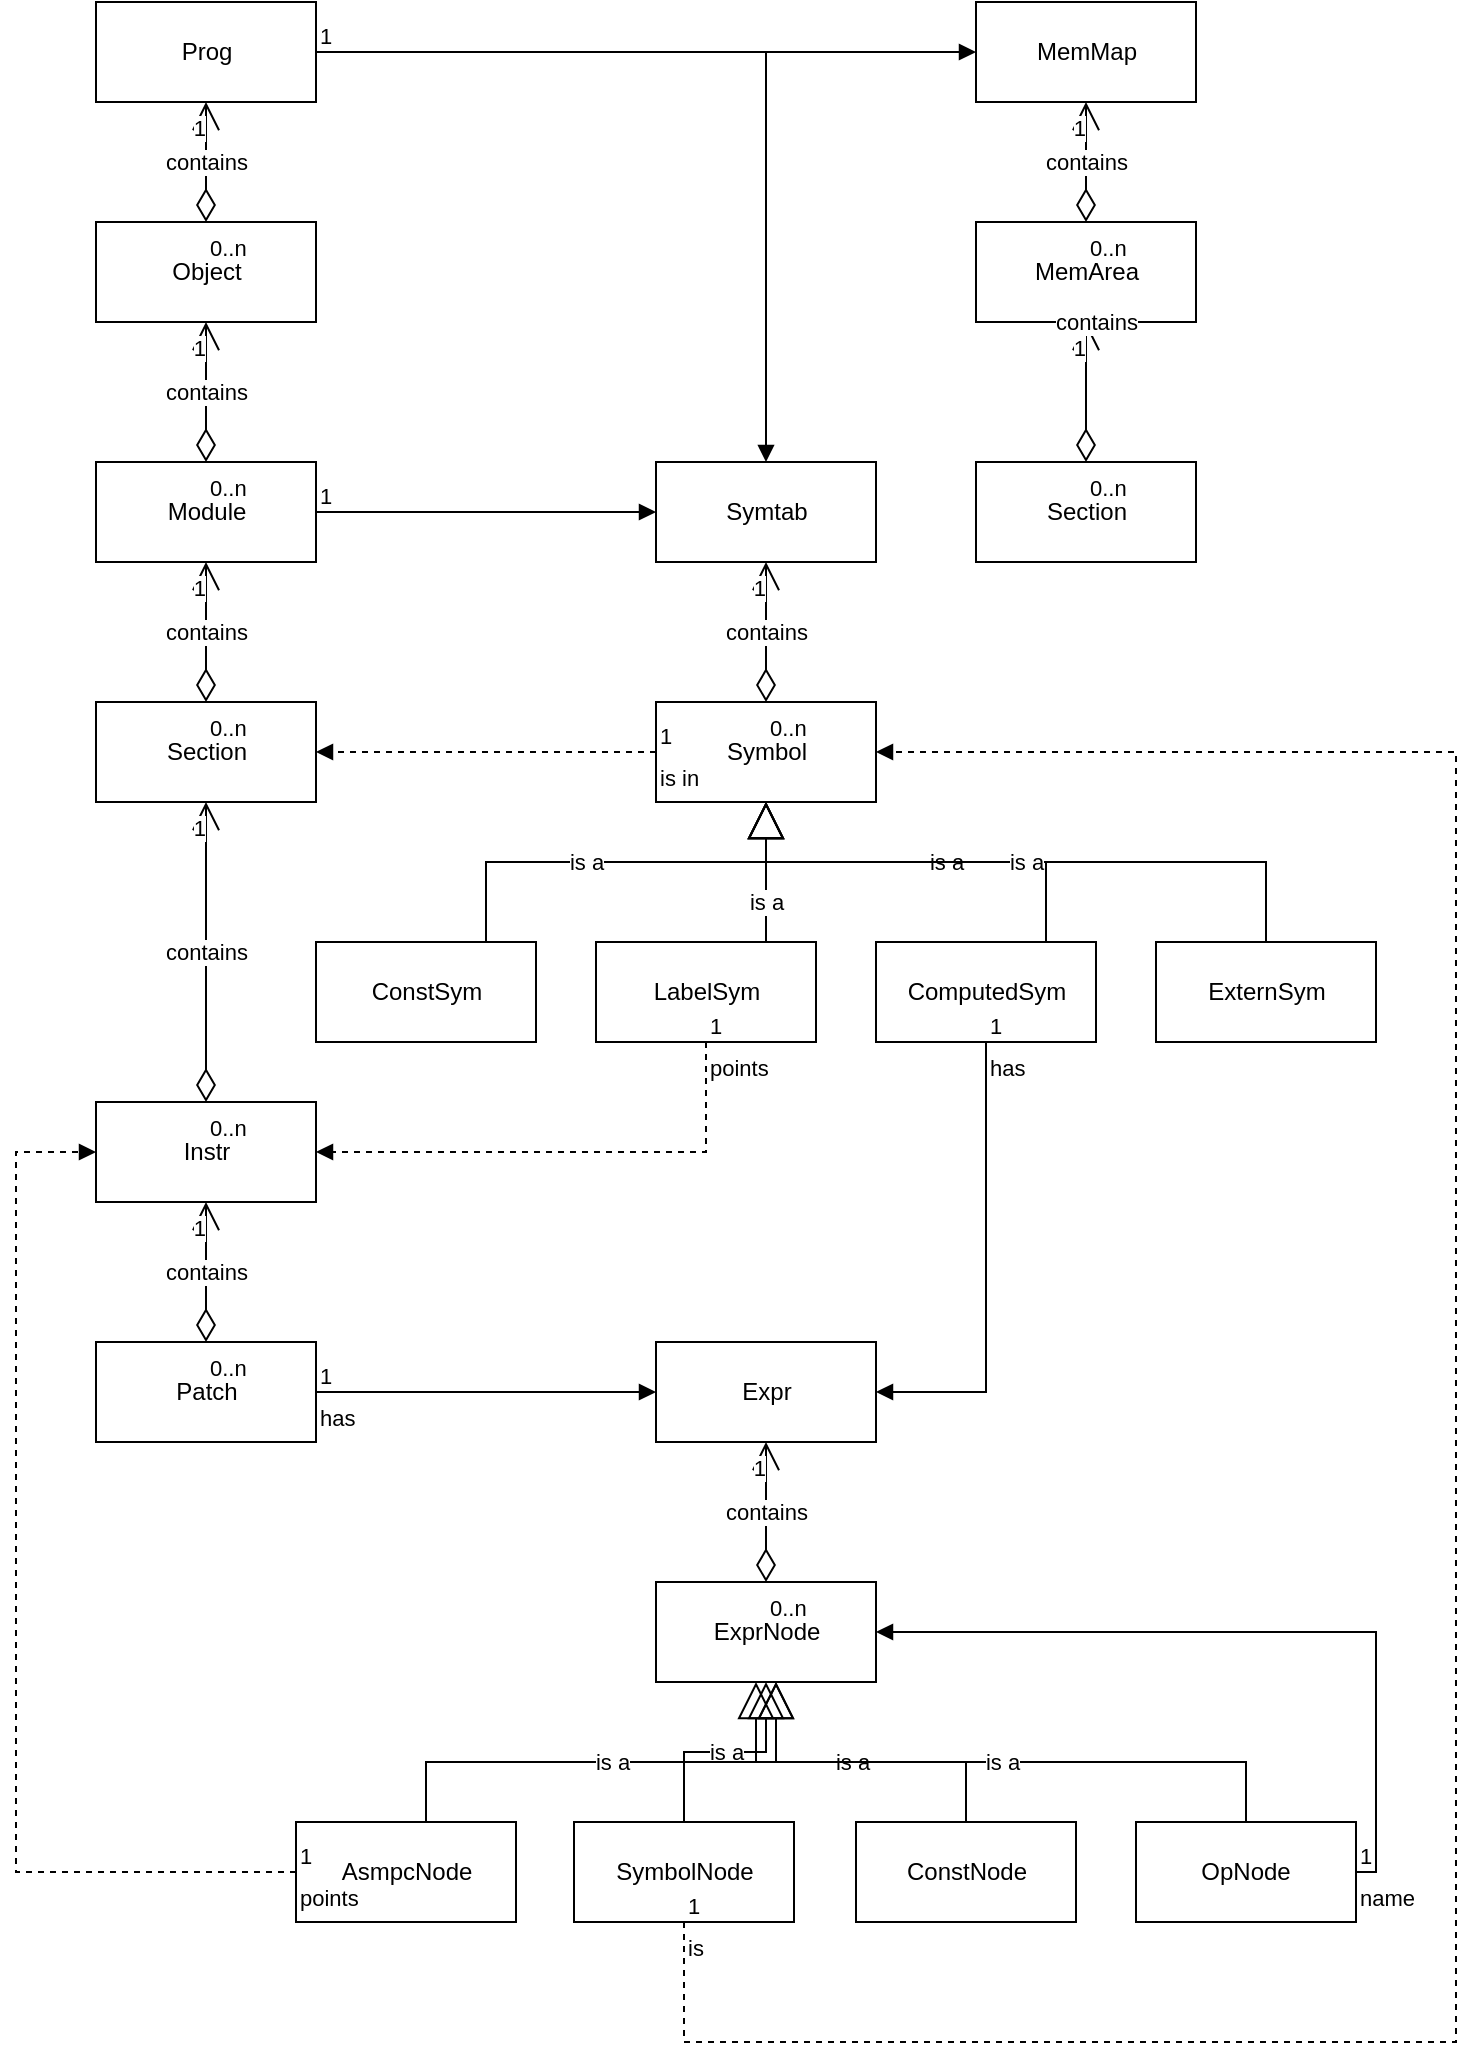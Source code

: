 <mxfile version="20.2.7" type="device"><diagram id="C5RBs43oDa-KdzZeNtuy" name="Page-1"><mxGraphModel dx="714" dy="768" grid="1" gridSize="10" guides="1" tooltips="1" connect="1" arrows="1" fold="1" page="1" pageScale="1" pageWidth="827" pageHeight="1169" math="0" shadow="0"><root><mxCell id="WIyWlLk6GJQsqaUBKTNV-0"/><mxCell id="WIyWlLk6GJQsqaUBKTNV-1" parent="WIyWlLk6GJQsqaUBKTNV-0"/><mxCell id="EytwkocjBcANDid5VT4O-13" value="Object" style="html=1;" parent="WIyWlLk6GJQsqaUBKTNV-1" vertex="1"><mxGeometry x="120" y="150" width="110" height="50" as="geometry"/></mxCell><mxCell id="EytwkocjBcANDid5VT4O-14" value="Module" style="html=1;" parent="WIyWlLk6GJQsqaUBKTNV-1" vertex="1"><mxGeometry x="120" y="270" width="110" height="50" as="geometry"/></mxCell><mxCell id="EytwkocjBcANDid5VT4O-15" value="Section" style="html=1;" parent="WIyWlLk6GJQsqaUBKTNV-1" vertex="1"><mxGeometry x="120" y="390" width="110" height="50" as="geometry"/></mxCell><mxCell id="EytwkocjBcANDid5VT4O-16" value="contains" style="endArrow=open;html=1;endSize=12;startArrow=diamondThin;startSize=14;startFill=0;edgeStyle=orthogonalEdgeStyle;rounded=0;" parent="WIyWlLk6GJQsqaUBKTNV-1" source="EytwkocjBcANDid5VT4O-15" target="EytwkocjBcANDid5VT4O-14" edge="1"><mxGeometry relative="1" as="geometry"><mxPoint x="185" y="280" as="sourcePoint"/><mxPoint x="185" y="210" as="targetPoint"/></mxGeometry></mxCell><mxCell id="EytwkocjBcANDid5VT4O-17" value="0..n" style="edgeLabel;resizable=0;html=1;align=left;verticalAlign=top;" parent="EytwkocjBcANDid5VT4O-16" connectable="0" vertex="1"><mxGeometry x="-1" relative="1" as="geometry"/></mxCell><mxCell id="EytwkocjBcANDid5VT4O-18" value="1" style="edgeLabel;resizable=0;html=1;align=right;verticalAlign=top;" parent="EytwkocjBcANDid5VT4O-16" connectable="0" vertex="1"><mxGeometry x="1" relative="1" as="geometry"/></mxCell><mxCell id="EytwkocjBcANDid5VT4O-10" value="contains" style="endArrow=open;html=1;endSize=12;startArrow=diamondThin;startSize=14;startFill=0;edgeStyle=orthogonalEdgeStyle;rounded=0;" parent="WIyWlLk6GJQsqaUBKTNV-1" source="EytwkocjBcANDid5VT4O-14" target="EytwkocjBcANDid5VT4O-13" edge="1"><mxGeometry relative="1" as="geometry"><mxPoint x="10" y="480" as="sourcePoint"/><mxPoint x="170" y="480" as="targetPoint"/></mxGeometry></mxCell><mxCell id="EytwkocjBcANDid5VT4O-11" value="0..n" style="edgeLabel;resizable=0;html=1;align=left;verticalAlign=top;" parent="EytwkocjBcANDid5VT4O-10" connectable="0" vertex="1"><mxGeometry x="-1" relative="1" as="geometry"/></mxCell><mxCell id="EytwkocjBcANDid5VT4O-12" value="1" style="edgeLabel;resizable=0;html=1;align=right;verticalAlign=top;" parent="EytwkocjBcANDid5VT4O-10" connectable="0" vertex="1"><mxGeometry x="1" relative="1" as="geometry"/></mxCell><mxCell id="EytwkocjBcANDid5VT4O-19" value="Instr" style="html=1;" parent="WIyWlLk6GJQsqaUBKTNV-1" vertex="1"><mxGeometry x="120" y="590" width="110" height="50" as="geometry"/></mxCell><mxCell id="EytwkocjBcANDid5VT4O-20" value="contains" style="endArrow=open;html=1;endSize=12;startArrow=diamondThin;startSize=14;startFill=0;edgeStyle=orthogonalEdgeStyle;rounded=0;" parent="WIyWlLk6GJQsqaUBKTNV-1" source="EytwkocjBcANDid5VT4O-19" target="EytwkocjBcANDid5VT4O-15" edge="1"><mxGeometry relative="1" as="geometry"><mxPoint x="185" y="400" as="sourcePoint"/><mxPoint x="185" y="330" as="targetPoint"/></mxGeometry></mxCell><mxCell id="EytwkocjBcANDid5VT4O-21" value="0..n" style="edgeLabel;resizable=0;html=1;align=left;verticalAlign=top;" parent="EytwkocjBcANDid5VT4O-20" connectable="0" vertex="1"><mxGeometry x="-1" relative="1" as="geometry"/></mxCell><mxCell id="EytwkocjBcANDid5VT4O-22" value="1" style="edgeLabel;resizable=0;html=1;align=right;verticalAlign=top;" parent="EytwkocjBcANDid5VT4O-20" connectable="0" vertex="1"><mxGeometry x="1" relative="1" as="geometry"/></mxCell><mxCell id="EytwkocjBcANDid5VT4O-23" value="Patch" style="html=1;" parent="WIyWlLk6GJQsqaUBKTNV-1" vertex="1"><mxGeometry x="120" y="710" width="110" height="50" as="geometry"/></mxCell><mxCell id="EytwkocjBcANDid5VT4O-24" value="contains" style="endArrow=open;html=1;endSize=12;startArrow=diamondThin;startSize=14;startFill=0;edgeStyle=orthogonalEdgeStyle;rounded=0;" parent="WIyWlLk6GJQsqaUBKTNV-1" source="EytwkocjBcANDid5VT4O-23" target="EytwkocjBcANDid5VT4O-19" edge="1"><mxGeometry relative="1" as="geometry"><mxPoint x="185" y="600" as="sourcePoint"/><mxPoint x="185" y="540" as="targetPoint"/></mxGeometry></mxCell><mxCell id="EytwkocjBcANDid5VT4O-25" value="0..n" style="edgeLabel;resizable=0;html=1;align=left;verticalAlign=top;" parent="EytwkocjBcANDid5VT4O-24" connectable="0" vertex="1"><mxGeometry x="-1" relative="1" as="geometry"/></mxCell><mxCell id="EytwkocjBcANDid5VT4O-26" value="1" style="edgeLabel;resizable=0;html=1;align=right;verticalAlign=top;" parent="EytwkocjBcANDid5VT4O-24" connectable="0" vertex="1"><mxGeometry x="1" relative="1" as="geometry"/></mxCell><mxCell id="EytwkocjBcANDid5VT4O-27" value="Expr" style="html=1;" parent="WIyWlLk6GJQsqaUBKTNV-1" vertex="1"><mxGeometry x="400" y="710" width="110" height="50" as="geometry"/></mxCell><mxCell id="EytwkocjBcANDid5VT4O-28" value="has" style="endArrow=block;endFill=1;html=1;edgeStyle=orthogonalEdgeStyle;align=left;verticalAlign=top;rounded=0;entryX=0;entryY=0.5;entryDx=0;entryDy=0;exitX=1;exitY=0.5;exitDx=0;exitDy=0;" parent="WIyWlLk6GJQsqaUBKTNV-1" source="EytwkocjBcANDid5VT4O-23" target="EytwkocjBcANDid5VT4O-27" edge="1"><mxGeometry x="-1" relative="1" as="geometry"><mxPoint x="280" y="800" as="sourcePoint"/><mxPoint x="500" y="550" as="targetPoint"/></mxGeometry></mxCell><mxCell id="EytwkocjBcANDid5VT4O-29" value="1" style="edgeLabel;resizable=0;html=1;align=left;verticalAlign=bottom;" parent="EytwkocjBcANDid5VT4O-28" connectable="0" vertex="1"><mxGeometry x="-1" relative="1" as="geometry"/></mxCell><mxCell id="EytwkocjBcANDid5VT4O-30" value="Symtab" style="html=1;" parent="WIyWlLk6GJQsqaUBKTNV-1" vertex="1"><mxGeometry x="400" y="270" width="110" height="50" as="geometry"/></mxCell><mxCell id="EytwkocjBcANDid5VT4O-31" value="Symbol" style="html=1;" parent="WIyWlLk6GJQsqaUBKTNV-1" vertex="1"><mxGeometry x="400" y="390" width="110" height="50" as="geometry"/></mxCell><mxCell id="EytwkocjBcANDid5VT4O-32" value="contains" style="endArrow=open;html=1;endSize=12;startArrow=diamondThin;startSize=14;startFill=0;edgeStyle=orthogonalEdgeStyle;rounded=0;" parent="WIyWlLk6GJQsqaUBKTNV-1" source="EytwkocjBcANDid5VT4O-31" target="EytwkocjBcANDid5VT4O-30" edge="1"><mxGeometry relative="1" as="geometry"><mxPoint x="265" y="400" as="sourcePoint"/><mxPoint x="265" y="330" as="targetPoint"/></mxGeometry></mxCell><mxCell id="EytwkocjBcANDid5VT4O-33" value="0..n" style="edgeLabel;resizable=0;html=1;align=left;verticalAlign=top;" parent="EytwkocjBcANDid5VT4O-32" connectable="0" vertex="1"><mxGeometry x="-1" relative="1" as="geometry"/></mxCell><mxCell id="EytwkocjBcANDid5VT4O-34" value="1" style="edgeLabel;resizable=0;html=1;align=right;verticalAlign=top;" parent="EytwkocjBcANDid5VT4O-32" connectable="0" vertex="1"><mxGeometry x="1" relative="1" as="geometry"/></mxCell><mxCell id="EytwkocjBcANDid5VT4O-35" value="is a" style="endArrow=block;endSize=16;endFill=0;html=1;rounded=0;edgeStyle=orthogonalEdgeStyle;exitX=0.5;exitY=0;exitDx=0;exitDy=0;" parent="WIyWlLk6GJQsqaUBKTNV-1" source="EytwkocjBcANDid5VT4O-36" target="EytwkocjBcANDid5VT4O-31" edge="1"><mxGeometry width="160" relative="1" as="geometry"><mxPoint x="550" y="620" as="sourcePoint"/><mxPoint x="710" y="620" as="targetPoint"/><Array as="points"><mxPoint x="315" y="470"/><mxPoint x="455" y="470"/></Array></mxGeometry></mxCell><mxCell id="EytwkocjBcANDid5VT4O-36" value="ConstSym" style="html=1;" parent="WIyWlLk6GJQsqaUBKTNV-1" vertex="1"><mxGeometry x="230" y="510" width="110" height="50" as="geometry"/></mxCell><mxCell id="EytwkocjBcANDid5VT4O-37" value="LabelSym" style="html=1;" parent="WIyWlLk6GJQsqaUBKTNV-1" vertex="1"><mxGeometry x="370" y="510" width="110" height="50" as="geometry"/></mxCell><mxCell id="EytwkocjBcANDid5VT4O-38" value="ComputedSym" style="html=1;" parent="WIyWlLk6GJQsqaUBKTNV-1" vertex="1"><mxGeometry x="510" y="510" width="110" height="50" as="geometry"/></mxCell><mxCell id="EytwkocjBcANDid5VT4O-39" value="is a" style="endArrow=block;endSize=16;endFill=0;html=1;rounded=0;edgeStyle=orthogonalEdgeStyle;exitX=0.5;exitY=0;exitDx=0;exitDy=0;" parent="WIyWlLk6GJQsqaUBKTNV-1" source="EytwkocjBcANDid5VT4O-37" target="EytwkocjBcANDid5VT4O-31" edge="1"><mxGeometry width="160" relative="1" as="geometry"><mxPoint x="520" y="650" as="sourcePoint"/><mxPoint x="680" y="650" as="targetPoint"/><Array as="points"><mxPoint x="455" y="490"/><mxPoint x="455" y="490"/></Array></mxGeometry></mxCell><mxCell id="EytwkocjBcANDid5VT4O-41" value="is a" style="endArrow=block;endSize=16;endFill=0;html=1;rounded=0;edgeStyle=orthogonalEdgeStyle;exitX=0.5;exitY=0;exitDx=0;exitDy=0;" parent="WIyWlLk6GJQsqaUBKTNV-1" source="EytwkocjBcANDid5VT4O-38" target="EytwkocjBcANDid5VT4O-31" edge="1"><mxGeometry width="160" relative="1" as="geometry"><mxPoint x="570" y="730" as="sourcePoint"/><mxPoint x="730" y="730" as="targetPoint"/><Array as="points"><mxPoint x="595" y="470"/><mxPoint x="455" y="470"/></Array></mxGeometry></mxCell><mxCell id="EytwkocjBcANDid5VT4O-44" value="&lt;div&gt;&lt;br&gt;&lt;/div&gt;" style="endArrow=block;endFill=1;html=1;edgeStyle=orthogonalEdgeStyle;align=left;verticalAlign=top;rounded=0;entryX=0;entryY=0.5;entryDx=0;entryDy=0;" parent="WIyWlLk6GJQsqaUBKTNV-1" source="EytwkocjBcANDid5VT4O-14" target="EytwkocjBcANDid5VT4O-30" edge="1"><mxGeometry x="-1" relative="1" as="geometry"><mxPoint x="180" y="290" as="sourcePoint"/><mxPoint x="340" y="290" as="targetPoint"/><Array as="points"><mxPoint x="370" y="295"/><mxPoint x="370" y="295"/></Array></mxGeometry></mxCell><mxCell id="EytwkocjBcANDid5VT4O-45" value="1" style="edgeLabel;resizable=0;html=1;align=left;verticalAlign=bottom;" parent="EytwkocjBcANDid5VT4O-44" connectable="0" vertex="1"><mxGeometry x="-1" relative="1" as="geometry"/></mxCell><mxCell id="EytwkocjBcANDid5VT4O-48" value="is in" style="endArrow=block;endFill=1;html=1;edgeStyle=orthogonalEdgeStyle;align=left;verticalAlign=top;rounded=0;dashed=1;" parent="WIyWlLk6GJQsqaUBKTNV-1" source="EytwkocjBcANDid5VT4O-31" target="EytwkocjBcANDid5VT4O-15" edge="1"><mxGeometry x="-1" relative="1" as="geometry"><mxPoint x="500" y="640" as="sourcePoint"/><mxPoint x="660" y="640" as="targetPoint"/></mxGeometry></mxCell><mxCell id="EytwkocjBcANDid5VT4O-49" value="1" style="edgeLabel;resizable=0;html=1;align=left;verticalAlign=bottom;" parent="EytwkocjBcANDid5VT4O-48" connectable="0" vertex="1"><mxGeometry x="-1" relative="1" as="geometry"/></mxCell><mxCell id="EytwkocjBcANDid5VT4O-50" value="points" style="endArrow=block;endFill=1;html=1;edgeStyle=orthogonalEdgeStyle;align=left;verticalAlign=top;rounded=0;entryX=1;entryY=0.5;entryDx=0;entryDy=0;exitX=0.5;exitY=1;exitDx=0;exitDy=0;dashed=1;" parent="WIyWlLk6GJQsqaUBKTNV-1" source="EytwkocjBcANDid5VT4O-37" target="EytwkocjBcANDid5VT4O-19" edge="1"><mxGeometry x="-1" relative="1" as="geometry"><mxPoint x="410" y="425" as="sourcePoint"/><mxPoint x="240" y="425" as="targetPoint"/><Array as="points"><mxPoint x="425" y="615"/></Array></mxGeometry></mxCell><mxCell id="EytwkocjBcANDid5VT4O-51" value="1" style="edgeLabel;resizable=0;html=1;align=left;verticalAlign=bottom;" parent="EytwkocjBcANDid5VT4O-50" connectable="0" vertex="1"><mxGeometry x="-1" relative="1" as="geometry"/></mxCell><mxCell id="EytwkocjBcANDid5VT4O-52" value="has" style="endArrow=block;endFill=1;html=1;edgeStyle=orthogonalEdgeStyle;align=left;verticalAlign=top;rounded=0;exitX=0.5;exitY=1;exitDx=0;exitDy=0;" parent="WIyWlLk6GJQsqaUBKTNV-1" source="EytwkocjBcANDid5VT4O-38" target="EytwkocjBcANDid5VT4O-27" edge="1"><mxGeometry x="-1" relative="1" as="geometry"><mxPoint x="340" y="460" as="sourcePoint"/><mxPoint x="500" y="460" as="targetPoint"/><Array as="points"><mxPoint x="565" y="735"/></Array></mxGeometry></mxCell><mxCell id="EytwkocjBcANDid5VT4O-53" value="1" style="edgeLabel;resizable=0;html=1;align=left;verticalAlign=bottom;" parent="EytwkocjBcANDid5VT4O-52" connectable="0" vertex="1"><mxGeometry x="-1" relative="1" as="geometry"/></mxCell><mxCell id="EytwkocjBcANDid5VT4O-54" value="ExprNode" style="html=1;" parent="WIyWlLk6GJQsqaUBKTNV-1" vertex="1"><mxGeometry x="400" y="830" width="110" height="50" as="geometry"/></mxCell><mxCell id="EytwkocjBcANDid5VT4O-55" value="contains" style="endArrow=open;html=1;endSize=12;startArrow=diamondThin;startSize=14;startFill=0;edgeStyle=orthogonalEdgeStyle;rounded=0;exitX=0.5;exitY=0;exitDx=0;exitDy=0;" parent="WIyWlLk6GJQsqaUBKTNV-1" source="EytwkocjBcANDid5VT4O-54" target="EytwkocjBcANDid5VT4O-27" edge="1"><mxGeometry relative="1" as="geometry"><mxPoint x="185" y="600" as="sourcePoint"/><mxPoint x="185" y="450" as="targetPoint"/></mxGeometry></mxCell><mxCell id="EytwkocjBcANDid5VT4O-56" value="0..n" style="edgeLabel;resizable=0;html=1;align=left;verticalAlign=top;" parent="EytwkocjBcANDid5VT4O-55" connectable="0" vertex="1"><mxGeometry x="-1" relative="1" as="geometry"/></mxCell><mxCell id="EytwkocjBcANDid5VT4O-57" value="1" style="edgeLabel;resizable=0;html=1;align=right;verticalAlign=top;" parent="EytwkocjBcANDid5VT4O-55" connectable="0" vertex="1"><mxGeometry x="1" relative="1" as="geometry"/></mxCell><mxCell id="EytwkocjBcANDid5VT4O-60" value="Prog" style="html=1;" parent="WIyWlLk6GJQsqaUBKTNV-1" vertex="1"><mxGeometry x="120" y="40" width="110" height="50" as="geometry"/></mxCell><mxCell id="EytwkocjBcANDid5VT4O-61" value="contains" style="endArrow=open;html=1;endSize=12;startArrow=diamondThin;startSize=14;startFill=0;edgeStyle=orthogonalEdgeStyle;rounded=0;" parent="WIyWlLk6GJQsqaUBKTNV-1" source="EytwkocjBcANDid5VT4O-13" target="EytwkocjBcANDid5VT4O-60" edge="1"><mxGeometry relative="1" as="geometry"><mxPoint x="185" y="280" as="sourcePoint"/><mxPoint x="185" y="210" as="targetPoint"/></mxGeometry></mxCell><mxCell id="EytwkocjBcANDid5VT4O-62" value="0..n" style="edgeLabel;resizable=0;html=1;align=left;verticalAlign=top;" parent="EytwkocjBcANDid5VT4O-61" connectable="0" vertex="1"><mxGeometry x="-1" relative="1" as="geometry"/></mxCell><mxCell id="EytwkocjBcANDid5VT4O-63" value="1" style="edgeLabel;resizable=0;html=1;align=right;verticalAlign=top;" parent="EytwkocjBcANDid5VT4O-61" connectable="0" vertex="1"><mxGeometry x="1" relative="1" as="geometry"/></mxCell><mxCell id="EytwkocjBcANDid5VT4O-64" value="&lt;div&gt;&lt;br&gt;&lt;/div&gt;" style="endArrow=block;endFill=1;html=1;edgeStyle=orthogonalEdgeStyle;align=left;verticalAlign=top;rounded=0;entryX=0.5;entryY=0;entryDx=0;entryDy=0;exitX=1;exitY=0.5;exitDx=0;exitDy=0;" parent="WIyWlLk6GJQsqaUBKTNV-1" source="EytwkocjBcANDid5VT4O-60" target="EytwkocjBcANDid5VT4O-30" edge="1"><mxGeometry x="-1" relative="1" as="geometry"><mxPoint x="240" y="305" as="sourcePoint"/><mxPoint x="410" y="305" as="targetPoint"/><Array as="points"><mxPoint x="455" y="65"/></Array></mxGeometry></mxCell><mxCell id="EytwkocjBcANDid5VT4O-65" value="1" style="edgeLabel;resizable=0;html=1;align=left;verticalAlign=bottom;" parent="EytwkocjBcANDid5VT4O-64" connectable="0" vertex="1"><mxGeometry x="-1" relative="1" as="geometry"/></mxCell><mxCell id="EytwkocjBcANDid5VT4O-68" value="ConstNode" style="html=1;" parent="WIyWlLk6GJQsqaUBKTNV-1" vertex="1"><mxGeometry x="500" y="950" width="110" height="50" as="geometry"/></mxCell><mxCell id="EytwkocjBcANDid5VT4O-69" value="SymbolNode" style="html=1;" parent="WIyWlLk6GJQsqaUBKTNV-1" vertex="1"><mxGeometry x="359" y="950" width="110" height="50" as="geometry"/></mxCell><mxCell id="EytwkocjBcANDid5VT4O-70" value="AsmpcNode" style="html=1;" parent="WIyWlLk6GJQsqaUBKTNV-1" vertex="1"><mxGeometry x="220" y="950" width="110" height="50" as="geometry"/></mxCell><mxCell id="EytwkocjBcANDid5VT4O-72" value="is a" style="endArrow=block;endSize=16;endFill=0;html=1;rounded=0;edgeStyle=orthogonalEdgeStyle;" parent="WIyWlLk6GJQsqaUBKTNV-1" source="EytwkocjBcANDid5VT4O-69" target="EytwkocjBcANDid5VT4O-54" edge="1"><mxGeometry width="160" relative="1" as="geometry"><mxPoint x="335" y="940" as="sourcePoint"/><mxPoint x="475" y="890" as="targetPoint"/><Array as="points"/></mxGeometry></mxCell><mxCell id="EytwkocjBcANDid5VT4O-76" value="points" style="endArrow=block;endFill=1;html=1;edgeStyle=orthogonalEdgeStyle;align=left;verticalAlign=top;rounded=0;exitX=0;exitY=0.5;exitDx=0;exitDy=0;dashed=1;" parent="WIyWlLk6GJQsqaUBKTNV-1" source="EytwkocjBcANDid5VT4O-70" target="EytwkocjBcANDid5VT4O-19" edge="1"><mxGeometry x="-1" relative="1" as="geometry"><mxPoint x="340" y="670" as="sourcePoint"/><mxPoint x="500" y="670" as="targetPoint"/><Array as="points"><mxPoint x="80" y="975"/><mxPoint x="80" y="615"/></Array></mxGeometry></mxCell><mxCell id="EytwkocjBcANDid5VT4O-77" value="1" style="edgeLabel;resizable=0;html=1;align=left;verticalAlign=bottom;" parent="EytwkocjBcANDid5VT4O-76" connectable="0" vertex="1"><mxGeometry x="-1" relative="1" as="geometry"/></mxCell><mxCell id="EytwkocjBcANDid5VT4O-78" value="is a" style="endArrow=block;endSize=16;endFill=0;html=1;rounded=0;edgeStyle=orthogonalEdgeStyle;exitX=0.5;exitY=0;exitDx=0;exitDy=0;" parent="WIyWlLk6GJQsqaUBKTNV-1" source="EytwkocjBcANDid5VT4O-68" edge="1"><mxGeometry width="160" relative="1" as="geometry"><mxPoint x="465" y="960" as="sourcePoint"/><mxPoint x="450" y="880" as="targetPoint"/><Array as="points"><mxPoint x="555" y="920"/><mxPoint x="450" y="920"/></Array></mxGeometry></mxCell><mxCell id="EytwkocjBcANDid5VT4O-79" value="is a" style="endArrow=block;endSize=16;endFill=0;html=1;rounded=0;edgeStyle=orthogonalEdgeStyle;" parent="WIyWlLk6GJQsqaUBKTNV-1" source="EytwkocjBcANDid5VT4O-70" target="EytwkocjBcANDid5VT4O-54" edge="1"><mxGeometry width="160" relative="1" as="geometry"><mxPoint x="635" y="960" as="sourcePoint"/><mxPoint x="460" y="890" as="targetPoint"/><Array as="points"><mxPoint x="285" y="920"/><mxPoint x="460" y="920"/></Array></mxGeometry></mxCell><mxCell id="EytwkocjBcANDid5VT4O-83" value="is" style="endArrow=block;endFill=1;html=1;edgeStyle=orthogonalEdgeStyle;align=left;verticalAlign=top;rounded=0;exitX=0.5;exitY=1;exitDx=0;exitDy=0;dashed=1;" parent="WIyWlLk6GJQsqaUBKTNV-1" source="EytwkocjBcANDid5VT4O-69" target="EytwkocjBcANDid5VT4O-31" edge="1"><mxGeometry x="-1" relative="1" as="geometry"><mxPoint x="460" y="980" as="sourcePoint"/><mxPoint x="620" y="980" as="targetPoint"/><Array as="points"><mxPoint x="414" y="1060"/><mxPoint x="800" y="1060"/><mxPoint x="800" y="415"/></Array></mxGeometry></mxCell><mxCell id="EytwkocjBcANDid5VT4O-84" value="1" style="edgeLabel;resizable=0;html=1;align=left;verticalAlign=bottom;" parent="EytwkocjBcANDid5VT4O-83" connectable="0" vertex="1"><mxGeometry x="-1" relative="1" as="geometry"/></mxCell><mxCell id="EytwkocjBcANDid5VT4O-85" value="ExternSym" style="html=1;" parent="WIyWlLk6GJQsqaUBKTNV-1" vertex="1"><mxGeometry x="650" y="510" width="110" height="50" as="geometry"/></mxCell><mxCell id="EytwkocjBcANDid5VT4O-86" value="is a" style="endArrow=block;endSize=16;endFill=0;html=1;rounded=0;edgeStyle=orthogonalEdgeStyle;entryX=0.5;entryY=1;entryDx=0;entryDy=0;exitX=0.5;exitY=0;exitDx=0;exitDy=0;" parent="WIyWlLk6GJQsqaUBKTNV-1" source="EytwkocjBcANDid5VT4O-85" target="EytwkocjBcANDid5VT4O-31" edge="1"><mxGeometry width="160" relative="1" as="geometry"><mxPoint x="575" y="520" as="sourcePoint"/><mxPoint x="465" y="450" as="targetPoint"/><Array as="points"><mxPoint x="705" y="470"/><mxPoint x="455" y="470"/></Array></mxGeometry></mxCell><mxCell id="EytwkocjBcANDid5VT4O-87" value="MemMap" style="html=1;" parent="WIyWlLk6GJQsqaUBKTNV-1" vertex="1"><mxGeometry x="560" y="40" width="110" height="50" as="geometry"/></mxCell><mxCell id="EytwkocjBcANDid5VT4O-88" value="MemArea" style="html=1;" parent="WIyWlLk6GJQsqaUBKTNV-1" vertex="1"><mxGeometry x="560" y="150" width="110" height="50" as="geometry"/></mxCell><mxCell id="EytwkocjBcANDid5VT4O-89" value="contains" style="endArrow=open;html=1;endSize=12;startArrow=diamondThin;startSize=14;startFill=0;edgeStyle=orthogonalEdgeStyle;rounded=0;" parent="WIyWlLk6GJQsqaUBKTNV-1" source="EytwkocjBcANDid5VT4O-88" target="EytwkocjBcANDid5VT4O-87" edge="1"><mxGeometry relative="1" as="geometry"><mxPoint x="185" y="160" as="sourcePoint"/><mxPoint x="185" y="100" as="targetPoint"/></mxGeometry></mxCell><mxCell id="EytwkocjBcANDid5VT4O-90" value="0..n" style="edgeLabel;resizable=0;html=1;align=left;verticalAlign=top;" parent="EytwkocjBcANDid5VT4O-89" connectable="0" vertex="1"><mxGeometry x="-1" relative="1" as="geometry"/></mxCell><mxCell id="EytwkocjBcANDid5VT4O-91" value="1" style="edgeLabel;resizable=0;html=1;align=right;verticalAlign=top;" parent="EytwkocjBcANDid5VT4O-89" connectable="0" vertex="1"><mxGeometry x="1" relative="1" as="geometry"/></mxCell><mxCell id="EytwkocjBcANDid5VT4O-92" value="&lt;div&gt;&lt;br&gt;&lt;/div&gt;" style="endArrow=block;endFill=1;html=1;edgeStyle=orthogonalEdgeStyle;align=left;verticalAlign=top;rounded=0;exitX=1;exitY=0.5;exitDx=0;exitDy=0;" parent="WIyWlLk6GJQsqaUBKTNV-1" source="EytwkocjBcANDid5VT4O-60" target="EytwkocjBcANDid5VT4O-87" edge="1"><mxGeometry x="-1" relative="1" as="geometry"><mxPoint x="240" y="75" as="sourcePoint"/><mxPoint x="465" y="280" as="targetPoint"/><Array as="points"/></mxGeometry></mxCell><mxCell id="EytwkocjBcANDid5VT4O-93" value="1" style="edgeLabel;resizable=0;html=1;align=left;verticalAlign=bottom;" parent="EytwkocjBcANDid5VT4O-92" connectable="0" vertex="1"><mxGeometry x="-1" relative="1" as="geometry"/></mxCell><mxCell id="EytwkocjBcANDid5VT4O-94" value="Section" style="html=1;" parent="WIyWlLk6GJQsqaUBKTNV-1" vertex="1"><mxGeometry x="560" y="270" width="110" height="50" as="geometry"/></mxCell><mxCell id="EytwkocjBcANDid5VT4O-95" value="contains" style="endArrow=open;html=1;endSize=12;startArrow=diamondThin;startSize=14;startFill=0;edgeStyle=orthogonalEdgeStyle;rounded=0;" parent="WIyWlLk6GJQsqaUBKTNV-1" source="EytwkocjBcANDid5VT4O-94" target="EytwkocjBcANDid5VT4O-88" edge="1"><mxGeometry x="1" y="-5" relative="1" as="geometry"><mxPoint x="625" y="160" as="sourcePoint"/><mxPoint x="625" y="100" as="targetPoint"/><mxPoint as="offset"/></mxGeometry></mxCell><mxCell id="EytwkocjBcANDid5VT4O-96" value="0..n" style="edgeLabel;resizable=0;html=1;align=left;verticalAlign=top;" parent="EytwkocjBcANDid5VT4O-95" connectable="0" vertex="1"><mxGeometry x="-1" relative="1" as="geometry"/></mxCell><mxCell id="EytwkocjBcANDid5VT4O-97" value="1" style="edgeLabel;resizable=0;html=1;align=right;verticalAlign=top;" parent="EytwkocjBcANDid5VT4O-95" connectable="0" vertex="1"><mxGeometry x="1" relative="1" as="geometry"/></mxCell><mxCell id="u0ruoBTVWL8GeRxcTsQX-0" value="OpNode" style="rounded=0;whiteSpace=wrap;html=1;" parent="WIyWlLk6GJQsqaUBKTNV-1" vertex="1"><mxGeometry x="640" y="950" width="110" height="50" as="geometry"/></mxCell><mxCell id="u0ruoBTVWL8GeRxcTsQX-1" value="is a" style="endArrow=block;endSize=16;endFill=0;html=1;rounded=0;edgeStyle=orthogonalEdgeStyle;exitX=0.5;exitY=0;exitDx=0;exitDy=0;" parent="WIyWlLk6GJQsqaUBKTNV-1" source="u0ruoBTVWL8GeRxcTsQX-0" target="EytwkocjBcANDid5VT4O-54" edge="1"><mxGeometry width="160" relative="1" as="geometry"><mxPoint x="565" y="960" as="sourcePoint"/><mxPoint x="460" y="890" as="targetPoint"/><Array as="points"><mxPoint x="695" y="920"/><mxPoint x="460" y="920"/></Array></mxGeometry></mxCell><mxCell id="u0ruoBTVWL8GeRxcTsQX-2" value="name" style="endArrow=block;endFill=1;html=1;edgeStyle=orthogonalEdgeStyle;align=left;verticalAlign=top;rounded=0;exitX=1;exitY=0.5;exitDx=0;exitDy=0;entryX=1;entryY=0.5;entryDx=0;entryDy=0;" parent="WIyWlLk6GJQsqaUBKTNV-1" source="u0ruoBTVWL8GeRxcTsQX-0" target="EytwkocjBcANDid5VT4O-54" edge="1"><mxGeometry x="-1" relative="1" as="geometry"><mxPoint x="640" y="820" as="sourcePoint"/><mxPoint x="800" y="820" as="targetPoint"/></mxGeometry></mxCell><mxCell id="u0ruoBTVWL8GeRxcTsQX-3" value="1" style="edgeLabel;resizable=0;html=1;align=left;verticalAlign=bottom;" parent="u0ruoBTVWL8GeRxcTsQX-2" connectable="0" vertex="1"><mxGeometry x="-1" relative="1" as="geometry"/></mxCell></root></mxGraphModel></diagram></mxfile>